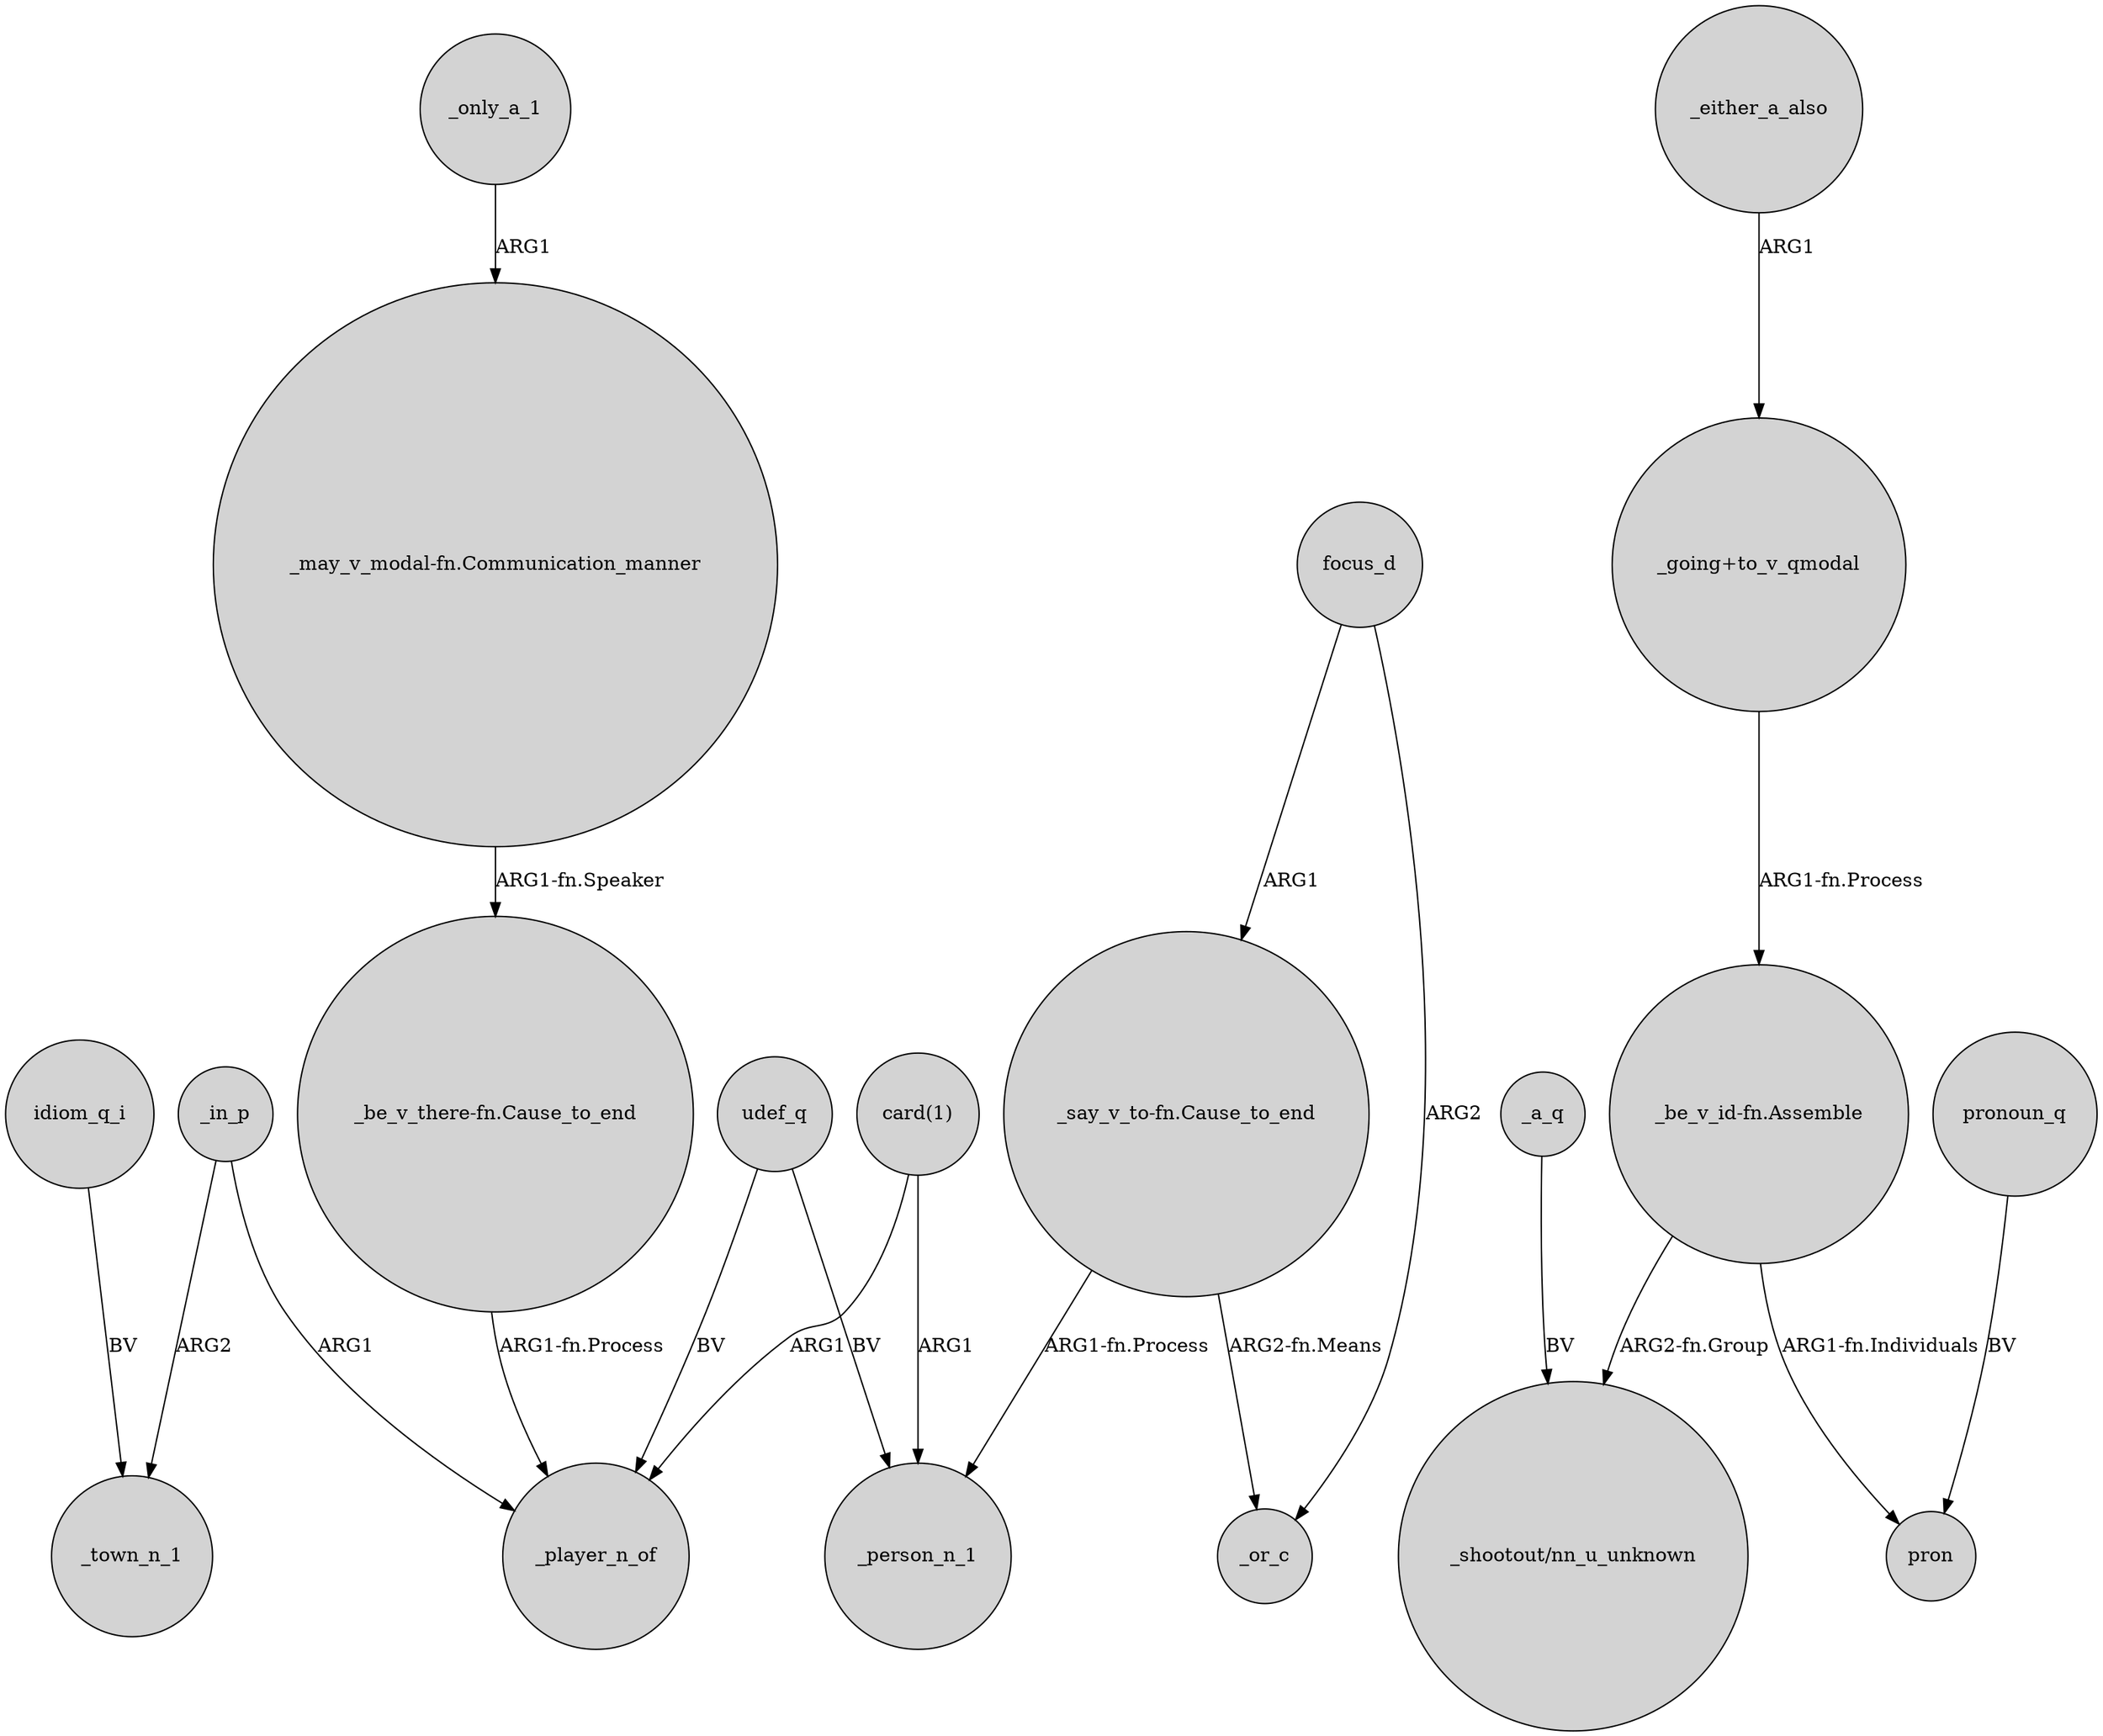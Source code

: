 digraph {
	node [shape=circle style=filled]
	_in_p -> _town_n_1 [label=ARG2]
	"_be_v_id-fn.Assemble" -> "_shootout/nn_u_unknown" [label="ARG2-fn.Group"]
	"_be_v_id-fn.Assemble" -> pron [label="ARG1-fn.Individuals"]
	focus_d -> "_say_v_to-fn.Cause_to_end" [label=ARG1]
	"_may_v_modal-fn.Communication_manner" -> "_be_v_there-fn.Cause_to_end" [label="ARG1-fn.Speaker"]
	"_going+to_v_qmodal" -> "_be_v_id-fn.Assemble" [label="ARG1-fn.Process"]
	_only_a_1 -> "_may_v_modal-fn.Communication_manner" [label=ARG1]
	focus_d -> _or_c [label=ARG2]
	"_say_v_to-fn.Cause_to_end" -> _or_c [label="ARG2-fn.Means"]
	pronoun_q -> pron [label=BV]
	"card(1)" -> _person_n_1 [label=ARG1]
	udef_q -> _player_n_of [label=BV]
	_in_p -> _player_n_of [label=ARG1]
	_a_q -> "_shootout/nn_u_unknown" [label=BV]
	udef_q -> _person_n_1 [label=BV]
	"card(1)" -> _player_n_of [label=ARG1]
	idiom_q_i -> _town_n_1 [label=BV]
	_either_a_also -> "_going+to_v_qmodal" [label=ARG1]
	"_be_v_there-fn.Cause_to_end" -> _player_n_of [label="ARG1-fn.Process"]
	"_say_v_to-fn.Cause_to_end" -> _person_n_1 [label="ARG1-fn.Process"]
}
